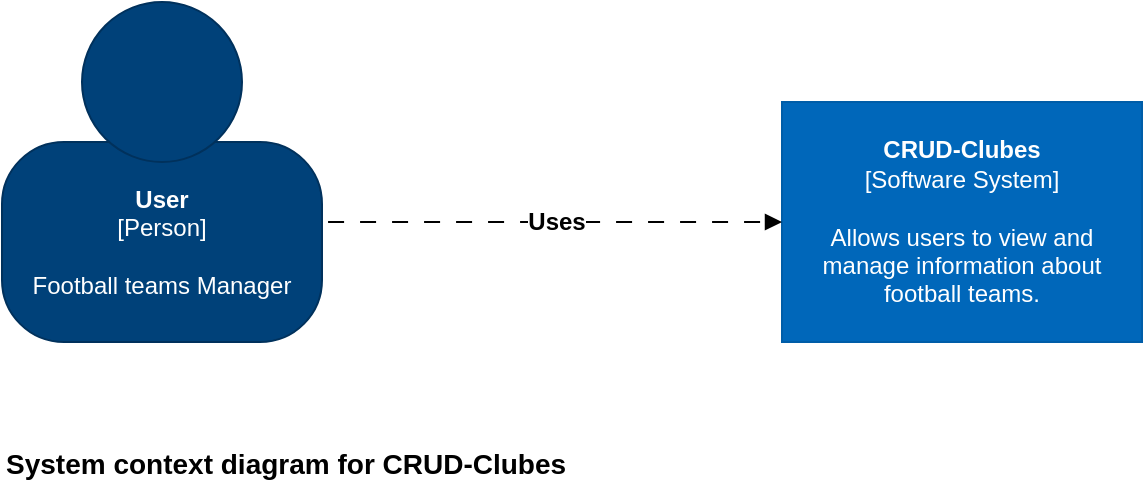 <mxfile version="13.7.3" type="device"><diagram id="UJlyGFXVCkptwmDJzh81" name="Page-1"><mxGraphModel dx="868" dy="1612" grid="1" gridSize="10" guides="1" tooltips="1" connect="1" arrows="1" fold="1" page="1" pageScale="1" pageWidth="827" pageHeight="1169" background="#ffffff" math="0" shadow="0"><root><object label="" id="0"><mxCell/></object><mxCell id="1" parent="0"/><object label="&lt;div style=&quot;font-size: 12px&quot;&gt;&lt;span style=&quot;font-size: 12px&quot;&gt;&lt;b style=&quot;font-size: 12px&quot;&gt;CRUD-Clubes&lt;/b&gt;&lt;/span&gt;&lt;/div&gt;&lt;div style=&quot;font-size: 12px&quot;&gt;&lt;span style=&quot;font-size: 12px&quot;&gt;[Software System]&lt;/span&gt;&lt;/div&gt;&lt;div style=&quot;font-size: 12px&quot;&gt;&lt;span style=&quot;font-size: 12px&quot;&gt;&lt;br style=&quot;font-size: 12px&quot;&gt;&lt;/span&gt;&lt;/div&gt;&lt;font style=&quot;font-size: 12px&quot;&gt;Allows users to view and manage information about football teams.&lt;/font&gt;" placeholders="1" name="Software System Name" description="Description" id="aDW9IN1Q0Z6aGrXV34tQ-1"><mxCell style="rounded=0;whiteSpace=wrap;html=1;fillColor=#0067BA;fontColor=#FFFFFF;strokeColor=#005DA8;resizable=0;fontSize=12;" parent="1" vertex="1"><mxGeometry x="440" y="40" width="180" height="120" as="geometry"/></mxCell></object><object label="&lt;b style=&quot;font-size: 12px&quot;&gt;Uses&lt;/b&gt;" placeholders="1" name="Dependency Operation Name" technology="JDBC" id="aDW9IN1Q0Z6aGrXV34tQ-2"><mxCell style="endArrow=block;html=1;fontSize=12;strokeWidth=1;endFill=1;dashed=1;dashPattern=8 8;elbow=vertical;entryX=0;entryY=0.5;entryDx=0;entryDy=0;exitX=1.019;exitY=0.4;exitDx=0;exitDy=0;exitPerimeter=0;" parent="1" target="aDW9IN1Q0Z6aGrXV34tQ-1" edge="1"><mxGeometry width="50" height="50" relative="1" as="geometry"><mxPoint x="213.04" y="100" as="sourcePoint"/><mxPoint x="430" y="110" as="targetPoint"/></mxGeometry></mxCell></object><object label="System context diagram for CRUD-Clubes" placeholders="1" name="Diagram Name" description="Description" id="aDW9IN1Q0Z6aGrXV34tQ-4"><mxCell style="text;html=1;resizable=0;points=[];autosize=1;align=left;verticalAlign=top;spacingTop=-4;fontSize=14;fontStyle=1" parent="1" vertex="1"><mxGeometry x="50" y="210" width="300" height="20" as="geometry"/></mxCell></object><object label="" placeholders="1" instruction="edit data of the lower shape within the group" id="dPnDE2-OKSN3PoUzPUBr-1"><mxCell style="group;resizable=0;fontSize=12;" vertex="1" connectable="0" parent="1"><mxGeometry x="50" y="-10" width="160" height="170" as="geometry"/></mxCell></object><object label="&lt;div style=&quot;color: rgb(255 , 255 , 255) ; white-space: normal&quot;&gt;&lt;font style=&quot;font-size: 12px&quot;&gt;&lt;span&gt;&lt;b&gt;User&lt;/b&gt;&lt;/span&gt;&lt;/font&gt;&lt;/div&gt;&lt;div style=&quot;color: rgb(255 , 255 , 255) ; white-space: normal&quot;&gt;&lt;font style=&quot;font-size: 12px&quot;&gt;[Person]&lt;/font&gt;&lt;/div&gt;&lt;div style=&quot;color: rgb(255 , 255 , 255) ; white-space: normal&quot;&gt;&lt;font style=&quot;font-size: 12px&quot;&gt;&lt;span&gt;&lt;br&gt;&lt;/span&gt;&lt;/font&gt;&lt;/div&gt;&lt;div style=&quot;color: rgb(255 , 255 , 255) ; white-space: normal&quot;&gt;&lt;font style=&quot;font-size: 12px&quot;&gt;Football teams Manager&lt;br&gt;&lt;/font&gt;&lt;/div&gt;" name="Actor Name" description="Description" placeholders="1" id="dPnDE2-OKSN3PoUzPUBr-2"><mxCell style="rounded=1;whiteSpace=wrap;html=1;strokeColor=#00315C;fillColor=#004179;fontColor=#000000;arcSize=31;" vertex="1" parent="dPnDE2-OKSN3PoUzPUBr-1"><mxGeometry y="70" width="160" height="100" as="geometry"/></mxCell></object><mxCell id="dPnDE2-OKSN3PoUzPUBr-3" value="" style="ellipse;whiteSpace=wrap;html=1;aspect=fixed;strokeColor=#00315C;fillColor=#004179;fontColor=#000000;" vertex="1" parent="dPnDE2-OKSN3PoUzPUBr-1"><mxGeometry x="40" width="80" height="80" as="geometry"/></mxCell></root></mxGraphModel></diagram></mxfile>